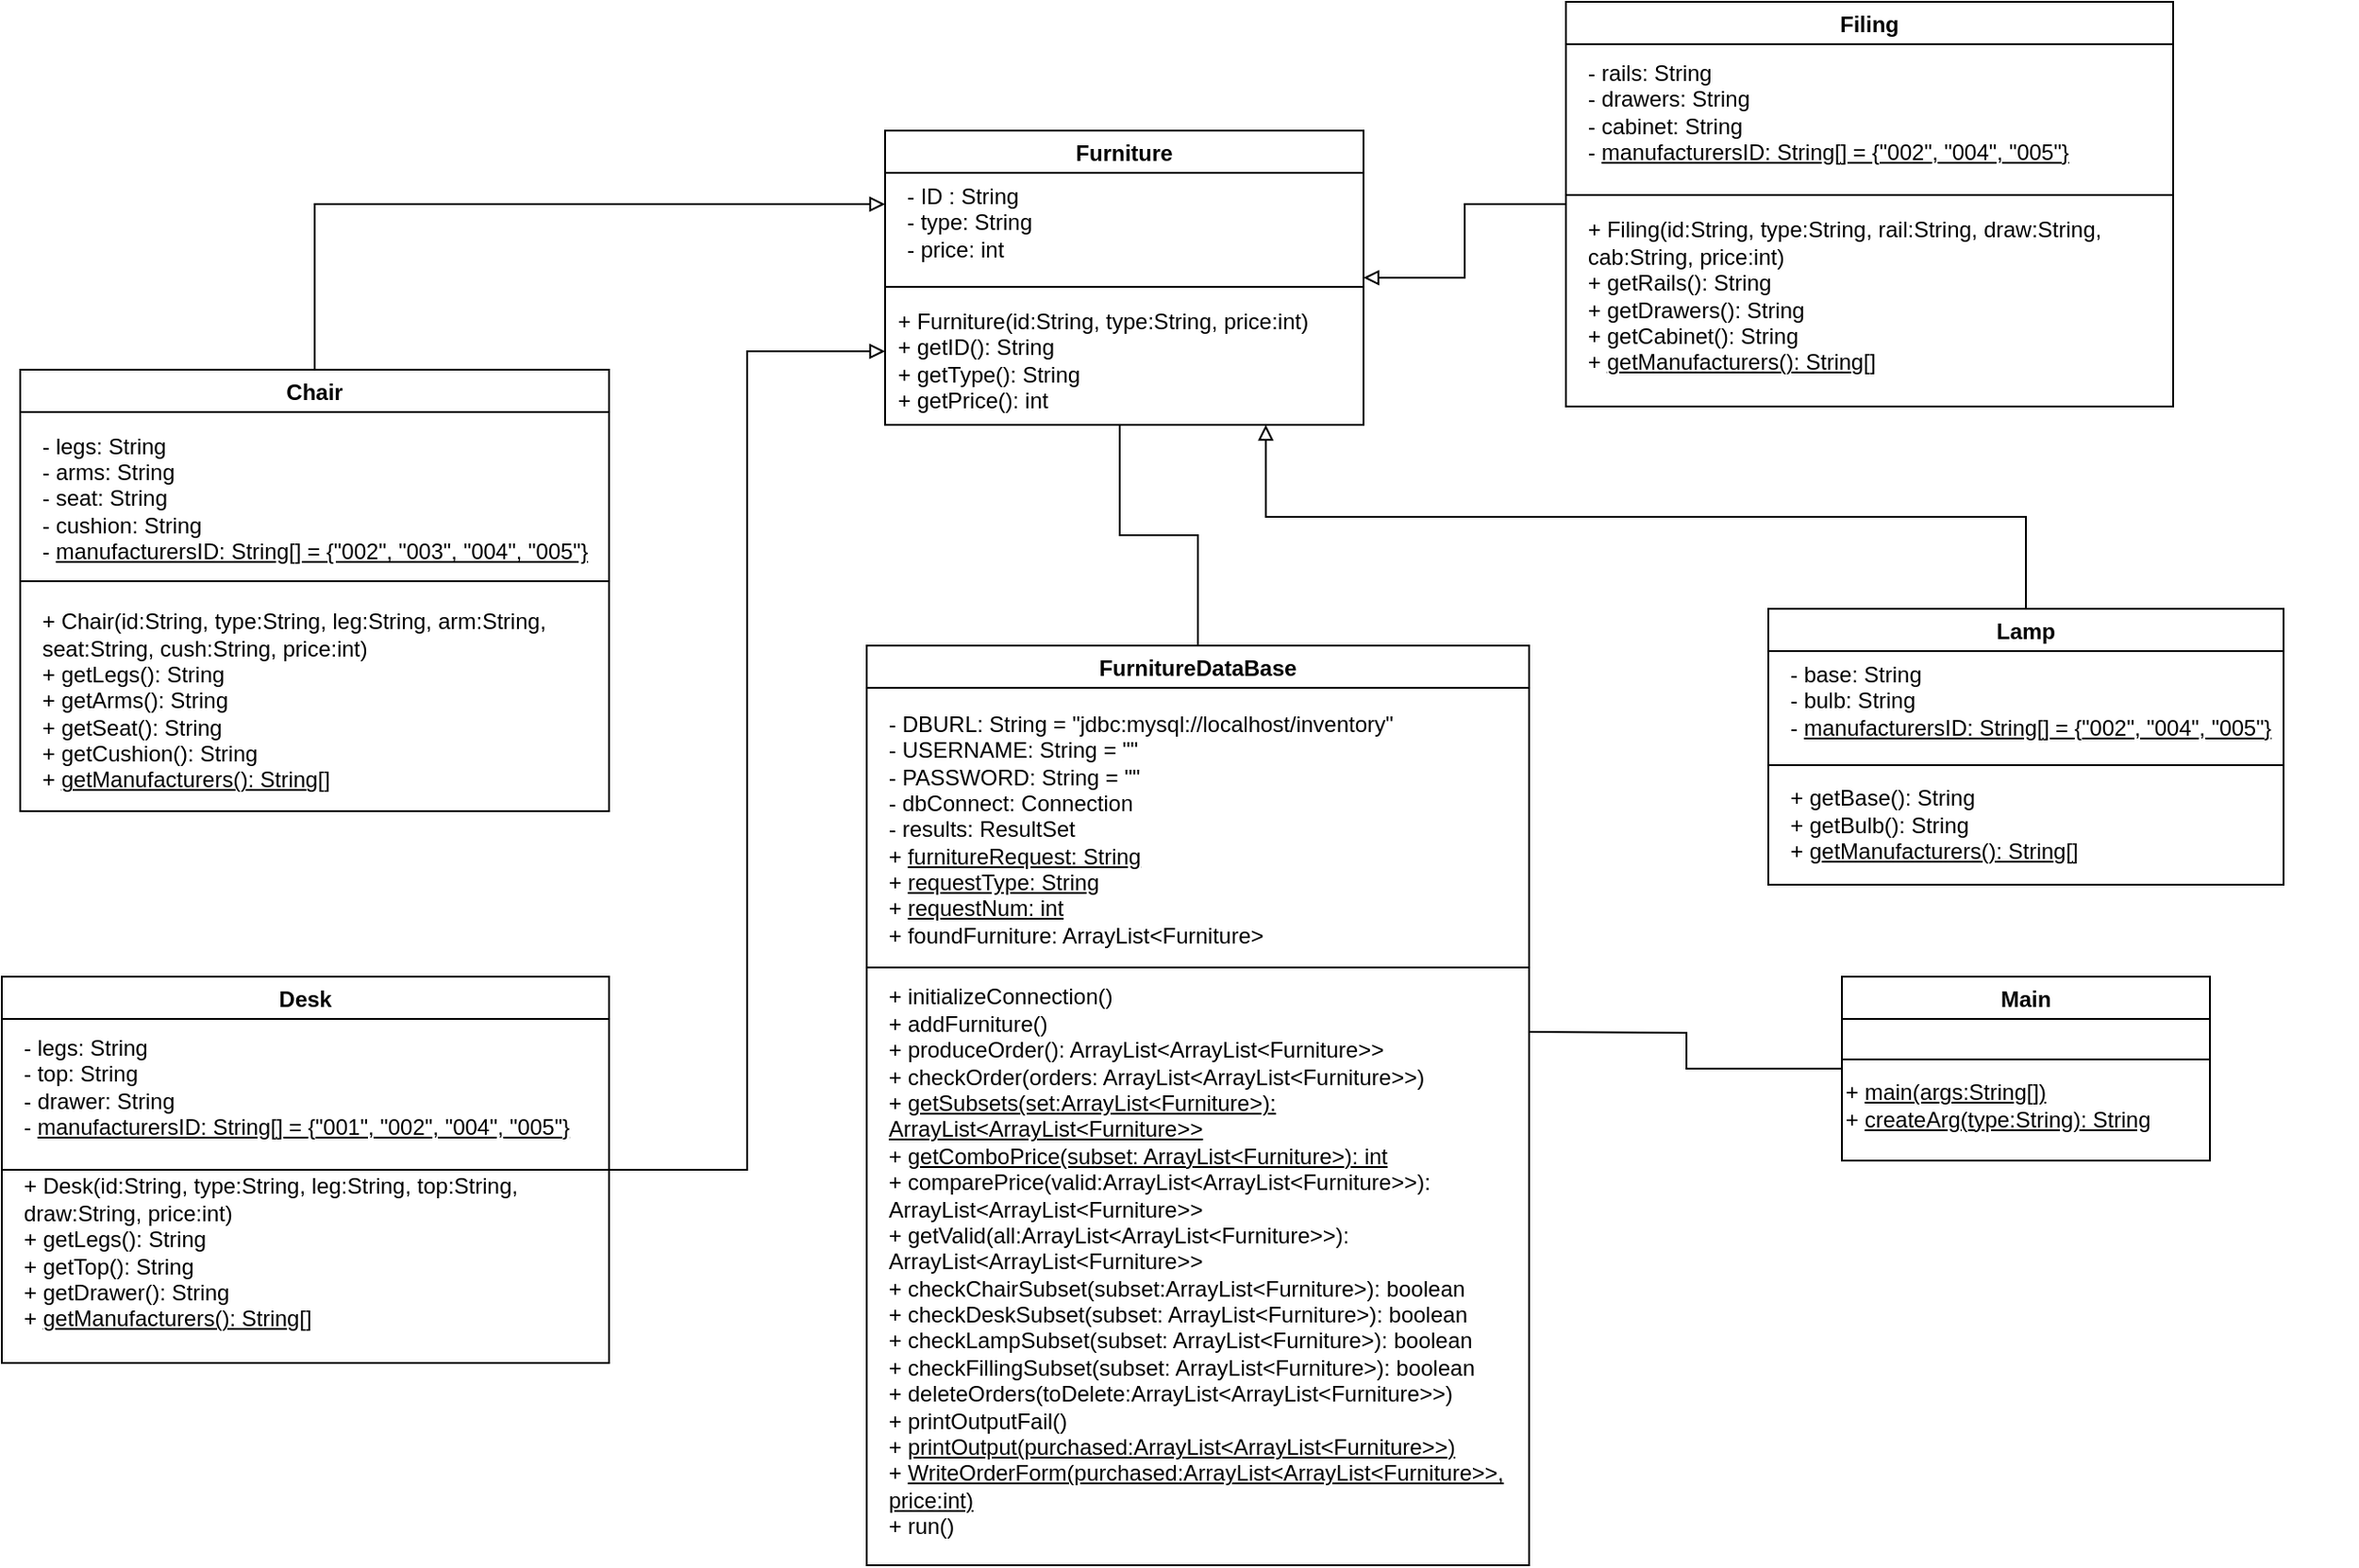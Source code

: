 <mxfile version="14.5.3" type="device"><diagram id="ZiNBO0T9zG9NcOTx73pQ" name="Page-1"><mxGraphModel dx="1634" dy="794" grid="1" gridSize="10" guides="1" tooltips="1" connect="1" arrows="1" fold="1" page="1" pageScale="1" pageWidth="1500" pageHeight="1200" math="0" shadow="0"><root><mxCell id="0"/><mxCell id="1" parent="0"/><mxCell id="KTXgyQNTDQWeSTV3Jfhp-7" value="Furniture" style="swimlane;" vertex="1" parent="1"><mxGeometry x="560" y="150" width="260" height="160" as="geometry"/></mxCell><mxCell id="KTXgyQNTDQWeSTV3Jfhp-8" value="" style="line;strokeWidth=1;html=1;perimeter=backbonePerimeter;points=[];outlineConnect=0;" vertex="1" parent="KTXgyQNTDQWeSTV3Jfhp-7"><mxGeometry y="80" width="260" height="10" as="geometry"/></mxCell><mxCell id="KTXgyQNTDQWeSTV3Jfhp-9" value="- ID : String&lt;br&gt;- type: String&lt;br&gt;- price: int" style="text;html=1;strokeColor=none;fillColor=none;align=left;verticalAlign=middle;whiteSpace=wrap;rounded=0;" vertex="1" parent="KTXgyQNTDQWeSTV3Jfhp-7"><mxGeometry x="10" y="20" width="200" height="60" as="geometry"/></mxCell><mxCell id="KTXgyQNTDQWeSTV3Jfhp-12" value="+ Furniture(id:String, type:String, price:int)&lt;br&gt;+ getID(): String&lt;br&gt;+ getType(): String&lt;br&gt;+ getPrice(): int" style="text;html=1;strokeColor=none;fillColor=none;align=left;verticalAlign=middle;whiteSpace=wrap;rounded=0;" vertex="1" parent="KTXgyQNTDQWeSTV3Jfhp-7"><mxGeometry x="5" y="90" width="245" height="70" as="geometry"/></mxCell><mxCell id="KTXgyQNTDQWeSTV3Jfhp-50" style="edgeStyle=orthogonalEdgeStyle;rounded=0;sketch=0;jumpSize=1;orthogonalLoop=1;jettySize=auto;html=1;entryX=0;entryY=0.25;entryDx=0;entryDy=0;shadow=0;endArrow=block;endFill=0;strokeColor=#000000;" edge="1" parent="1" source="KTXgyQNTDQWeSTV3Jfhp-14" target="KTXgyQNTDQWeSTV3Jfhp-7"><mxGeometry relative="1" as="geometry"><Array as="points"><mxPoint x="250" y="190"/></Array></mxGeometry></mxCell><mxCell id="KTXgyQNTDQWeSTV3Jfhp-14" value="Chair" style="swimlane;" vertex="1" parent="1"><mxGeometry x="90" y="280" width="320" height="240" as="geometry"/></mxCell><mxCell id="KTXgyQNTDQWeSTV3Jfhp-15" value="" style="line;strokeWidth=1;html=1;perimeter=backbonePerimeter;points=[];outlineConnect=0;" vertex="1" parent="KTXgyQNTDQWeSTV3Jfhp-14"><mxGeometry y="110" width="320" height="10" as="geometry"/></mxCell><mxCell id="KTXgyQNTDQWeSTV3Jfhp-16" value="- legs: String&lt;br&gt;- arms: String&lt;br&gt;- seat: String&lt;br&gt;- cushion: String&lt;br&gt;- &lt;u&gt;manufacturersID: String[] = {&quot;002&quot;, &quot;003&quot;, &quot;004&quot;, &quot;005&quot;}&lt;/u&gt;" style="text;html=1;strokeColor=none;fillColor=none;align=left;verticalAlign=middle;whiteSpace=wrap;rounded=0;" vertex="1" parent="KTXgyQNTDQWeSTV3Jfhp-14"><mxGeometry x="10" y="40" width="320" height="60" as="geometry"/></mxCell><mxCell id="KTXgyQNTDQWeSTV3Jfhp-17" value="+ Chair(id:String, type:String, leg:String, arm:String, seat:String, cush:String, price:int)&lt;br&gt;+ getLegs(): String&lt;br&gt;+ getArms(): String&lt;br&gt;+ getSeat(): String&lt;br&gt;+ getCushion(): String&lt;br&gt;+ &lt;u&gt;getManufacturers(): String[]&lt;/u&gt;" style="text;html=1;strokeColor=none;fillColor=none;align=left;verticalAlign=middle;whiteSpace=wrap;rounded=0;" vertex="1" parent="KTXgyQNTDQWeSTV3Jfhp-14"><mxGeometry x="10" y="130" width="330" height="100" as="geometry"/></mxCell><mxCell id="KTXgyQNTDQWeSTV3Jfhp-48" style="edgeStyle=orthogonalEdgeStyle;rounded=0;sketch=0;jumpSize=1;orthogonalLoop=1;jettySize=auto;html=1;entryX=0;entryY=0.75;entryDx=0;entryDy=0;shadow=0;endArrow=block;endFill=0;strokeColor=#000000;" edge="1" parent="1" source="KTXgyQNTDQWeSTV3Jfhp-19" target="KTXgyQNTDQWeSTV3Jfhp-7"><mxGeometry relative="1" as="geometry"/></mxCell><mxCell id="KTXgyQNTDQWeSTV3Jfhp-19" value="Desk" style="swimlane;" vertex="1" parent="1"><mxGeometry x="80" y="610" width="330" height="210" as="geometry"/></mxCell><mxCell id="KTXgyQNTDQWeSTV3Jfhp-20" value="" style="line;strokeWidth=1;html=1;perimeter=backbonePerimeter;points=[];outlineConnect=0;" vertex="1" parent="KTXgyQNTDQWeSTV3Jfhp-19"><mxGeometry y="100" width="330" height="10" as="geometry"/></mxCell><mxCell id="KTXgyQNTDQWeSTV3Jfhp-21" value="- legs: String&lt;br&gt;- top: String&lt;br&gt;- drawer: String&lt;br&gt;-&amp;nbsp;&lt;u&gt;manufacturersID: String[] = {&quot;001&quot;, &quot;002&quot;, &quot;004&quot;, &quot;005&quot;}&lt;/u&gt;" style="text;html=1;strokeColor=none;fillColor=none;align=left;verticalAlign=middle;whiteSpace=wrap;rounded=0;" vertex="1" parent="KTXgyQNTDQWeSTV3Jfhp-19"><mxGeometry x="10" y="30" width="310" height="60" as="geometry"/></mxCell><mxCell id="KTXgyQNTDQWeSTV3Jfhp-22" value="+ Desk(id:String, type:String, leg:String, top:String, draw:String, price:int)&lt;br&gt;+ getLegs(): String&lt;br&gt;+ getTop(): String&lt;br&gt;+ getDrawer(): String&lt;br&gt;+ &lt;u&gt;getManufacturers(): String[]&lt;/u&gt;" style="text;html=1;strokeColor=none;fillColor=none;align=left;verticalAlign=middle;whiteSpace=wrap;rounded=0;" vertex="1" parent="KTXgyQNTDQWeSTV3Jfhp-19"><mxGeometry x="10" y="100" width="330" height="100" as="geometry"/></mxCell><mxCell id="KTXgyQNTDQWeSTV3Jfhp-52" style="edgeStyle=orthogonalEdgeStyle;rounded=0;sketch=0;jumpSize=1;orthogonalLoop=1;jettySize=auto;html=1;entryX=1;entryY=0.5;entryDx=0;entryDy=0;shadow=0;endArrow=block;endFill=0;strokeColor=#000000;" edge="1" parent="1" source="KTXgyQNTDQWeSTV3Jfhp-24" target="KTXgyQNTDQWeSTV3Jfhp-7"><mxGeometry relative="1" as="geometry"/></mxCell><mxCell id="KTXgyQNTDQWeSTV3Jfhp-24" value="Filing" style="swimlane;" vertex="1" parent="1"><mxGeometry x="930" y="80" width="330" height="220" as="geometry"/></mxCell><mxCell id="KTXgyQNTDQWeSTV3Jfhp-25" value="" style="line;strokeWidth=1;html=1;perimeter=backbonePerimeter;points=[];outlineConnect=0;" vertex="1" parent="KTXgyQNTDQWeSTV3Jfhp-24"><mxGeometry y="100" width="330" height="10" as="geometry"/></mxCell><mxCell id="KTXgyQNTDQWeSTV3Jfhp-26" value="- rails: String&lt;br&gt;- drawers: String&lt;br&gt;- cabinet: String&lt;br&gt;- &lt;u&gt;manufacturersID: String[] = {&quot;002&quot;, &quot;004&quot;, &quot;005&quot;}&lt;/u&gt;" style="text;html=1;strokeColor=none;fillColor=none;align=left;verticalAlign=middle;whiteSpace=wrap;rounded=0;" vertex="1" parent="KTXgyQNTDQWeSTV3Jfhp-24"><mxGeometry x="10" y="30" width="320" height="60" as="geometry"/></mxCell><mxCell id="KTXgyQNTDQWeSTV3Jfhp-27" value="+ Filing(id:String, type:String, rail:String, draw:String, cab:String, price:int)&lt;br&gt;+ getRails(): String&lt;br&gt;+ getDrawers(): String&lt;br&gt;+ getCabinet(): String&lt;br&gt;+ &lt;u&gt;getManufacturers(): String[]&lt;/u&gt;" style="text;html=1;strokeColor=none;fillColor=none;align=left;verticalAlign=middle;whiteSpace=wrap;rounded=0;" vertex="1" parent="KTXgyQNTDQWeSTV3Jfhp-24"><mxGeometry x="10" y="110" width="330" height="100" as="geometry"/></mxCell><mxCell id="KTXgyQNTDQWeSTV3Jfhp-28" value="FurnitureDataBase" style="swimlane;" vertex="1" parent="1"><mxGeometry x="550" y="430" width="360" height="500" as="geometry"/></mxCell><mxCell id="KTXgyQNTDQWeSTV3Jfhp-29" value="" style="line;strokeWidth=1;html=1;perimeter=backbonePerimeter;points=[];outlineConnect=0;" vertex="1" parent="KTXgyQNTDQWeSTV3Jfhp-28"><mxGeometry y="170" width="360" height="10" as="geometry"/></mxCell><mxCell id="KTXgyQNTDQWeSTV3Jfhp-30" value="- DBURL: String = &quot;jdbc:mysql://localhost/inventory&quot;&lt;br&gt;- USERNAME: String = &quot;&quot;&lt;br&gt;- PASSWORD: String = &quot;&quot;&lt;br&gt;- dbConnect: Connection&lt;br&gt;- results: ResultSet&lt;br&gt;+ &lt;u&gt;furnitureRequest: String&lt;br&gt;&lt;/u&gt;+ &lt;u&gt;requestType: String&lt;br&gt;&lt;/u&gt;+ &lt;u&gt;requestNum: int&lt;br&gt;&lt;/u&gt;+ foundFurniture: ArrayList&amp;lt;Furniture&amp;gt;" style="text;html=1;strokeColor=none;fillColor=none;align=left;verticalAlign=middle;whiteSpace=wrap;rounded=0;" vertex="1" parent="KTXgyQNTDQWeSTV3Jfhp-28"><mxGeometry x="10" y="30" width="320" height="140" as="geometry"/></mxCell><mxCell id="KTXgyQNTDQWeSTV3Jfhp-31" value="+ initializeConnection()&lt;br&gt;+ addFurniture()&lt;br&gt;+ produceOrder(): ArrayList&amp;lt;ArrayList&amp;lt;Furniture&amp;gt;&amp;gt;&lt;br&gt;+ checkOrder(orders: ArrayList&amp;lt;ArrayList&amp;lt;Furniture&amp;gt;&amp;gt;)&lt;br&gt;+ &lt;u&gt;getSubsets(set:ArrayList&amp;lt;Furniture&amp;gt;): ArrayList&amp;lt;ArrayList&amp;lt;Furniture&amp;gt;&amp;gt;&lt;br&gt;&lt;/u&gt;+ &lt;u&gt;getComboPrice(subset: ArrayList&amp;lt;Furniture&amp;gt;): int&lt;br&gt;&lt;/u&gt;+ comparePrice(valid:ArrayList&amp;lt;ArrayList&amp;lt;Furniture&amp;gt;&amp;gt;): ArrayList&amp;lt;ArrayList&amp;lt;Furniture&amp;gt;&amp;gt;&lt;br&gt;+ getValid(all:ArrayList&amp;lt;ArrayList&amp;lt;Furniture&amp;gt;&amp;gt;): ArrayList&amp;lt;ArrayList&amp;lt;Furniture&amp;gt;&amp;gt;&lt;br&gt;+ checkChairSubset(subset:ArrayList&amp;lt;Furniture&amp;gt;): boolean&lt;br&gt;+ checkDeskSubset(subset: ArrayList&amp;lt;Furniture&amp;gt;): boolean&lt;br&gt;+ checkLampSubset(subset: ArrayList&amp;lt;Furniture&amp;gt;): boolean&lt;br&gt;+ checkFillingSubset(subset: ArrayList&amp;lt;Furniture&amp;gt;): boolean&lt;br&gt;+ deleteOrders(toDelete:ArrayList&amp;lt;ArrayList&amp;lt;Furniture&amp;gt;&amp;gt;)&lt;br&gt;+ printOutputFail()&lt;br&gt;+ &lt;u&gt;printOutput(purchased:ArrayList&amp;lt;ArrayList&amp;lt;Furniture&amp;gt;&amp;gt;)&lt;br&gt;&lt;/u&gt;+ &lt;u&gt;WriteOrderForm(purchased:ArrayList&amp;lt;ArrayList&amp;lt;Furniture&amp;gt;&amp;gt;, price:int)&lt;/u&gt;&lt;br&gt;+ run()" style="text;html=1;strokeColor=none;fillColor=none;align=left;verticalAlign=middle;whiteSpace=wrap;rounded=0;" vertex="1" parent="KTXgyQNTDQWeSTV3Jfhp-28"><mxGeometry x="10" y="220" width="350" height="230" as="geometry"/></mxCell><mxCell id="KTXgyQNTDQWeSTV3Jfhp-45" style="edgeStyle=orthogonalEdgeStyle;rounded=0;orthogonalLoop=1;jettySize=auto;html=1;exitX=0.5;exitY=0;exitDx=0;exitDy=0;entryX=0.824;entryY=1;entryDx=0;entryDy=0;sketch=0;shadow=0;jumpSize=1;endArrow=block;endFill=0;entryPerimeter=0;" edge="1" parent="1" source="KTXgyQNTDQWeSTV3Jfhp-34" target="KTXgyQNTDQWeSTV3Jfhp-12"><mxGeometry relative="1" as="geometry"/></mxCell><mxCell id="KTXgyQNTDQWeSTV3Jfhp-34" value="Lamp" style="swimlane;" vertex="1" parent="1"><mxGeometry x="1040" y="410" width="280" height="150" as="geometry"/></mxCell><mxCell id="KTXgyQNTDQWeSTV3Jfhp-35" value="" style="line;strokeWidth=1;html=1;perimeter=backbonePerimeter;points=[];outlineConnect=0;" vertex="1" parent="KTXgyQNTDQWeSTV3Jfhp-34"><mxGeometry y="80" width="280" height="10" as="geometry"/></mxCell><mxCell id="KTXgyQNTDQWeSTV3Jfhp-36" value="- base: String&lt;br&gt;- bulb: String&lt;br&gt;-&amp;nbsp;&lt;u&gt;manufacturersID: String[] = {&quot;002&quot;, &quot;004&quot;, &quot;005&quot;}&lt;/u&gt;" style="text;html=1;strokeColor=none;fillColor=none;align=left;verticalAlign=middle;whiteSpace=wrap;rounded=0;" vertex="1" parent="KTXgyQNTDQWeSTV3Jfhp-34"><mxGeometry x="10" y="20" width="310" height="60" as="geometry"/></mxCell><mxCell id="KTXgyQNTDQWeSTV3Jfhp-37" value="&lt;br&gt;+ getBase(): String&lt;br&gt;+ getBulb(): String&lt;br&gt;+ &lt;u&gt;getManufacturers(): String[]&lt;/u&gt;" style="text;html=1;strokeColor=none;fillColor=none;align=left;verticalAlign=middle;whiteSpace=wrap;rounded=0;" vertex="1" parent="KTXgyQNTDQWeSTV3Jfhp-34"><mxGeometry x="10" y="80" width="270" height="60" as="geometry"/></mxCell><mxCell id="KTXgyQNTDQWeSTV3Jfhp-54" style="edgeStyle=orthogonalEdgeStyle;rounded=0;sketch=0;jumpSize=1;orthogonalLoop=1;jettySize=auto;html=1;shadow=0;endArrow=none;endFill=0;strokeColor=#000000;" edge="1" parent="1" source="KTXgyQNTDQWeSTV3Jfhp-39"><mxGeometry relative="1" as="geometry"><mxPoint x="910" y="640" as="targetPoint"/></mxGeometry></mxCell><mxCell id="KTXgyQNTDQWeSTV3Jfhp-39" value="Main" style="swimlane;" vertex="1" parent="1"><mxGeometry x="1080" y="610" width="200" height="100" as="geometry"/></mxCell><mxCell id="KTXgyQNTDQWeSTV3Jfhp-40" value="" style="line;strokeWidth=1;html=1;perimeter=backbonePerimeter;points=[];outlineConnect=0;" vertex="1" parent="KTXgyQNTDQWeSTV3Jfhp-39"><mxGeometry y="40" width="200" height="10" as="geometry"/></mxCell><mxCell id="KTXgyQNTDQWeSTV3Jfhp-42" value="+ &lt;u&gt;main(args:String[])&lt;/u&gt;&lt;br&gt;+&amp;nbsp;&lt;u&gt;createArg(type:String): String&lt;/u&gt;" style="text;html=1;strokeColor=none;fillColor=none;align=left;verticalAlign=middle;whiteSpace=wrap;rounded=0;" vertex="1" parent="KTXgyQNTDQWeSTV3Jfhp-39"><mxGeometry y="40" width="180" height="60" as="geometry"/></mxCell><mxCell id="KTXgyQNTDQWeSTV3Jfhp-53" style="edgeStyle=orthogonalEdgeStyle;rounded=0;sketch=0;jumpSize=1;orthogonalLoop=1;jettySize=auto;html=1;exitX=0.5;exitY=1;exitDx=0;exitDy=0;shadow=0;endArrow=none;endFill=0;strokeColor=#000000;" edge="1" parent="1" source="KTXgyQNTDQWeSTV3Jfhp-12" target="KTXgyQNTDQWeSTV3Jfhp-28"><mxGeometry relative="1" as="geometry"/></mxCell></root></mxGraphModel></diagram></mxfile>